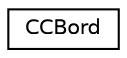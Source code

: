 digraph "Graphical Class Hierarchy"
{
 // LATEX_PDF_SIZE
  edge [fontname="Helvetica",fontsize="10",labelfontname="Helvetica",labelfontsize="10"];
  node [fontname="Helvetica",fontsize="10",shape=record];
  rankdir="LR";
  Node0 [label="CCBord",height=0.2,width=0.4,color="black", fillcolor="white", style="filled",URL="$struct_c_c_bord.html",tooltip=" "];
}
